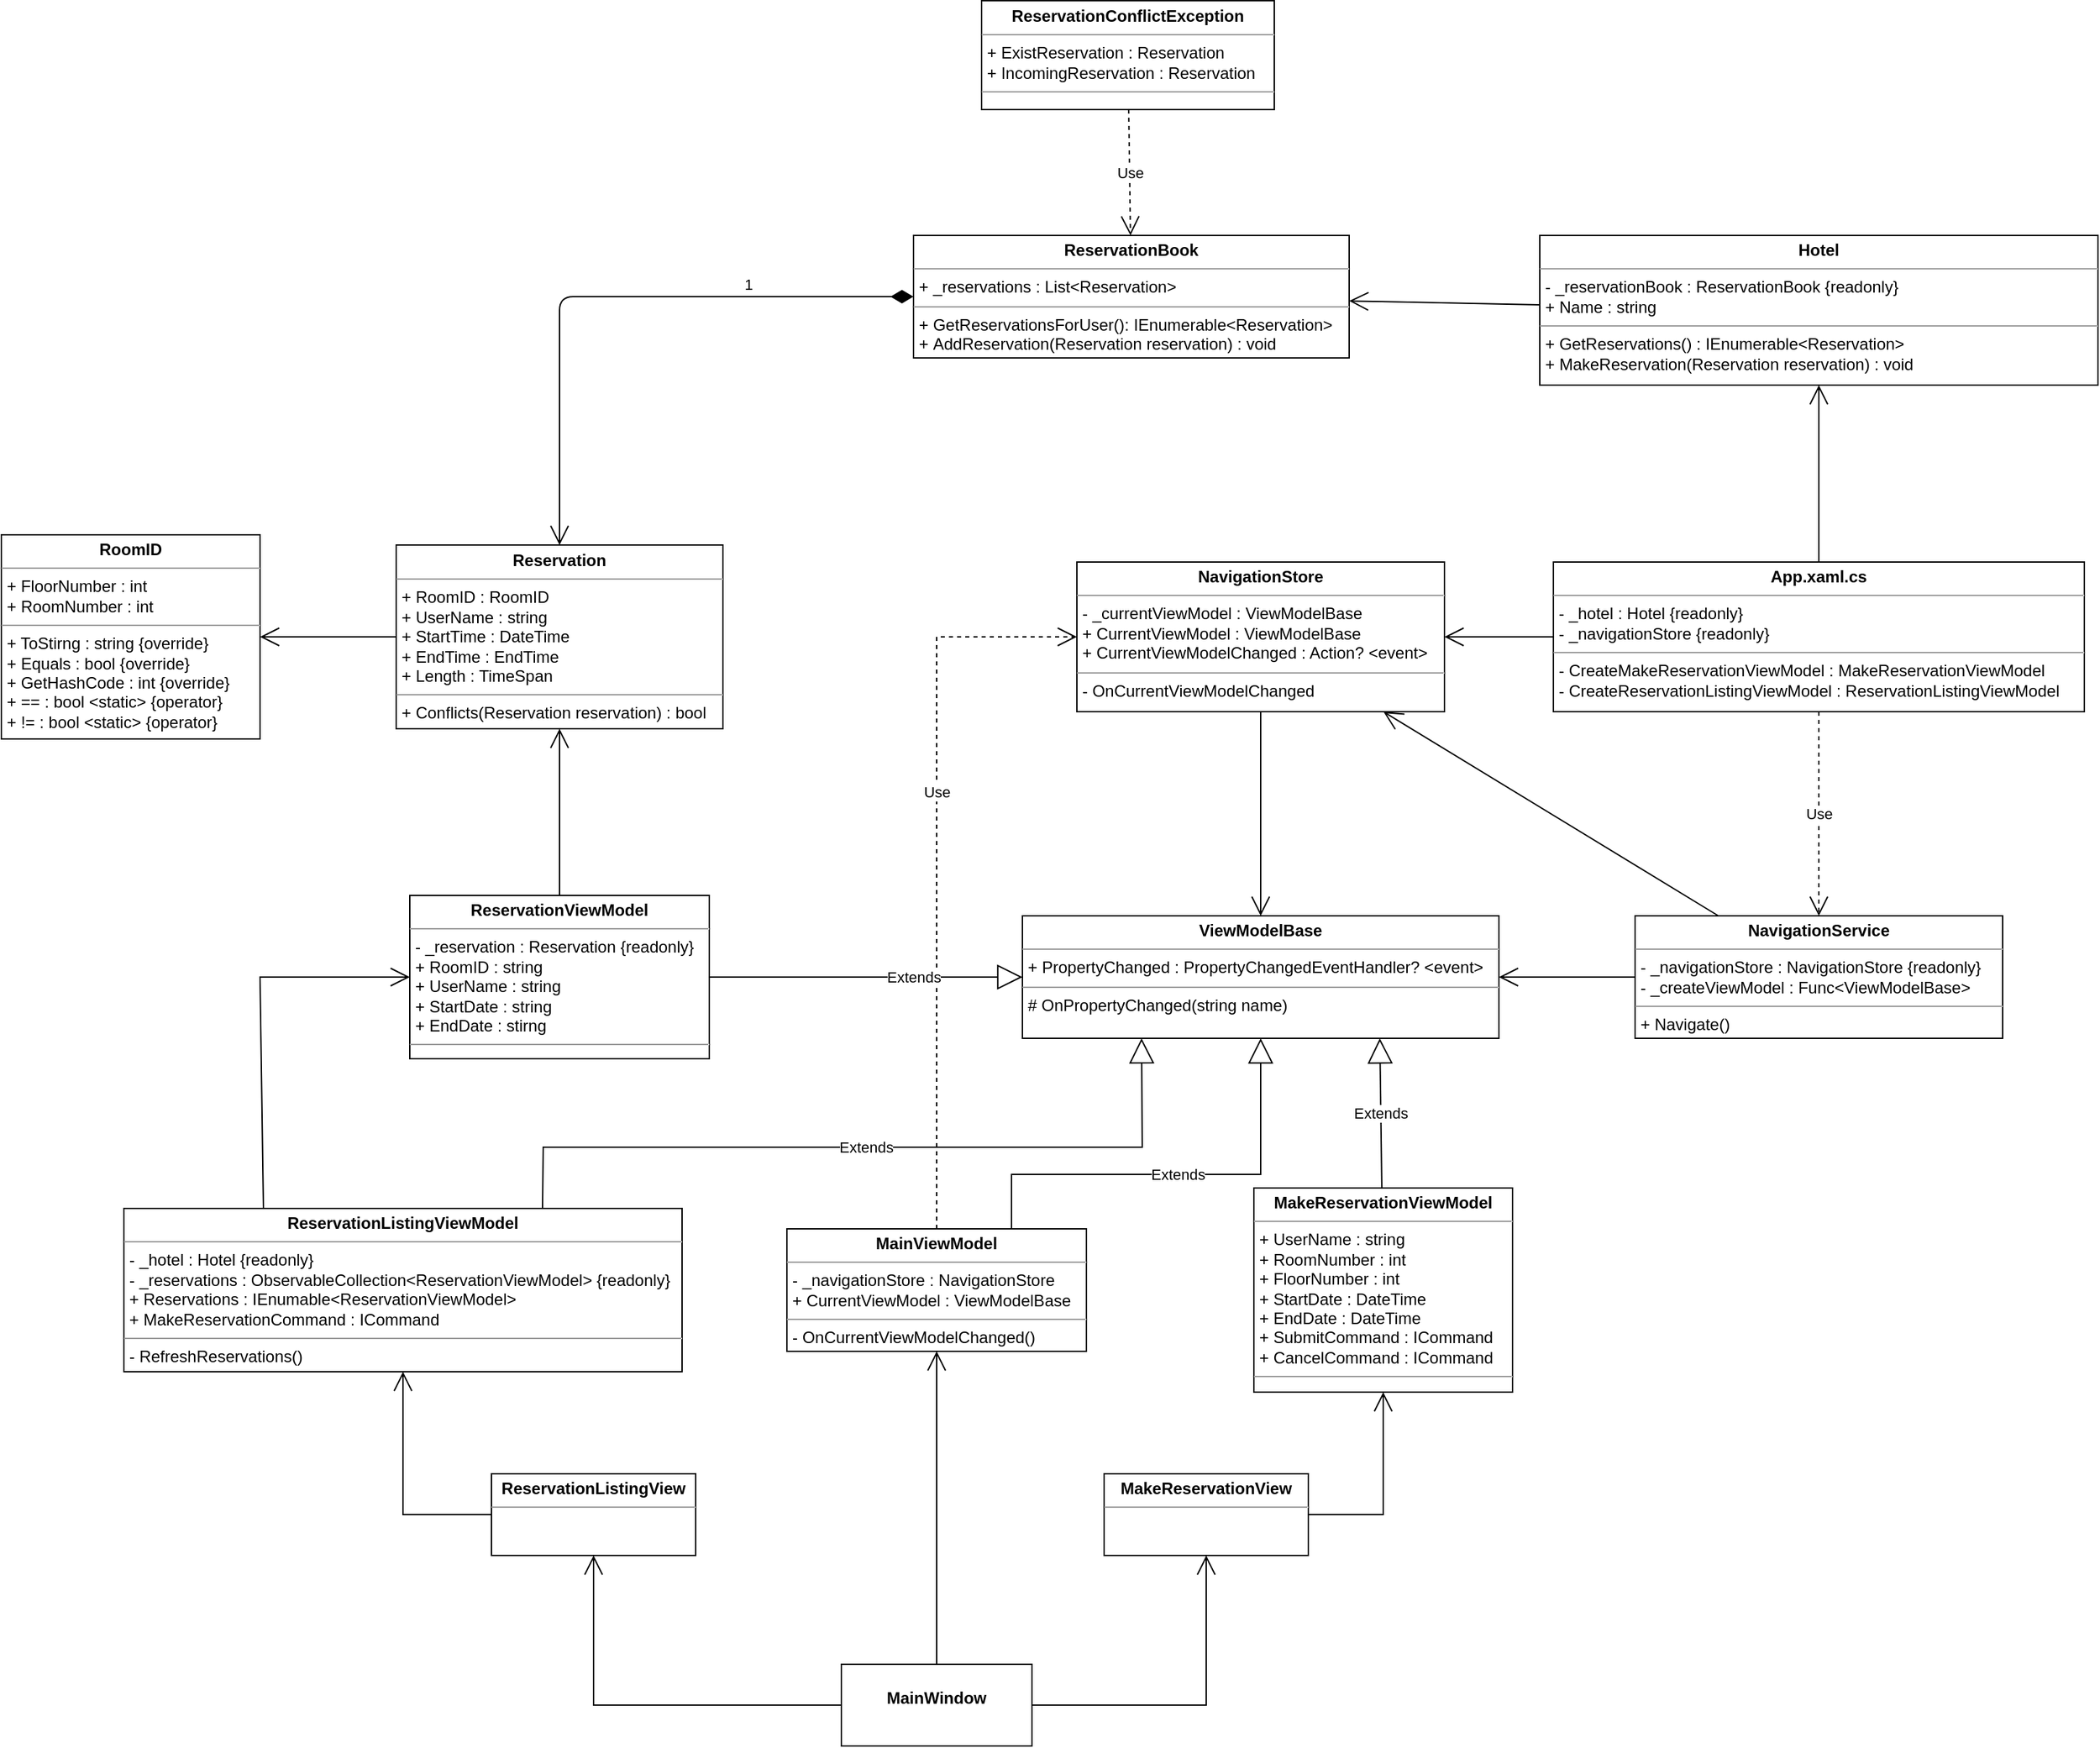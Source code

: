 <mxfile version="16.6.2" type="github">
  <diagram id="sOSbBrS7TzUkVfi462fL" name="Page-1">
    <mxGraphModel dx="3076" dy="834" grid="1" gridSize="10" guides="1" tooltips="1" connect="1" arrows="1" fold="1" page="1" pageScale="1" pageWidth="827" pageHeight="1169" math="0" shadow="0">
      <root>
        <mxCell id="0" />
        <mxCell id="1" parent="0" />
        <mxCell id="KVX-xqFQKd0io17M2iUF-1" value="&lt;p style=&quot;margin: 0px ; margin-top: 4px ; text-align: center&quot;&gt;&lt;b&gt;Hotel&lt;/b&gt;&lt;/p&gt;&lt;hr size=&quot;1&quot;&gt;&lt;p style=&quot;margin: 0px ; margin-left: 4px&quot;&gt;- _reservationBook : ReservationBook {readonly}&lt;/p&gt;&lt;p style=&quot;margin: 0px ; margin-left: 4px&quot;&gt;+ Name : string&lt;/p&gt;&lt;hr size=&quot;1&quot;&gt;&lt;p style=&quot;margin: 0px ; margin-left: 4px&quot;&gt;+ GetReservations() : IEnumerable&amp;lt;Reservation&amp;gt;&lt;/p&gt;&lt;p style=&quot;margin: 0px ; margin-left: 4px&quot;&gt;+ MakeReservation(Reservation reservation) : void&lt;/p&gt;" style="verticalAlign=top;align=left;overflow=fill;fontSize=12;fontFamily=Helvetica;html=1;" parent="1" vertex="1">
          <mxGeometry x="30" y="210" width="410" height="110" as="geometry" />
        </mxCell>
        <mxCell id="KVX-xqFQKd0io17M2iUF-2" value="&lt;p style=&quot;margin: 0px ; margin-top: 4px ; text-align: center&quot;&gt;&lt;b&gt;ReservationBook&lt;/b&gt;&lt;br&gt;&lt;/p&gt;&lt;hr size=&quot;1&quot;&gt;&lt;p style=&quot;margin: 0px ; margin-left: 4px&quot;&gt;+ _reservations : List&amp;lt;Reservation&amp;gt;&lt;/p&gt;&lt;hr size=&quot;1&quot;&gt;&lt;p style=&quot;margin: 0px ; margin-left: 4px&quot;&gt;+ GetReservationsForUser(): IEnumerable&amp;lt;Reservation&amp;gt;&lt;/p&gt;&lt;p style=&quot;margin: 0px ; margin-left: 4px&quot;&gt;+&amp;nbsp;AddReservation(Reservation reservation) : void&lt;/p&gt;" style="verticalAlign=top;align=left;overflow=fill;fontSize=12;fontFamily=Helvetica;html=1;" parent="1" vertex="1">
          <mxGeometry x="-430" y="210" width="320" height="90" as="geometry" />
        </mxCell>
        <mxCell id="KVX-xqFQKd0io17M2iUF-3" value="&lt;p style=&quot;margin: 0px ; margin-top: 4px ; text-align: center&quot;&gt;&lt;b&gt;RoomID&lt;/b&gt;&lt;/p&gt;&lt;hr size=&quot;1&quot;&gt;&lt;p style=&quot;margin: 0px ; margin-left: 4px&quot;&gt;+ FloorNumber : int&lt;/p&gt;&lt;p style=&quot;margin: 0px ; margin-left: 4px&quot;&gt;+ RoomNumber : int&lt;/p&gt;&lt;hr size=&quot;1&quot;&gt;&lt;p style=&quot;margin: 0px ; margin-left: 4px&quot;&gt;+ ToStirng : string {override}&lt;/p&gt;&lt;p style=&quot;margin: 0px ; margin-left: 4px&quot;&gt;+ Equals : bool {override}&lt;/p&gt;&lt;p style=&quot;margin: 0px ; margin-left: 4px&quot;&gt;+ GetHashCode : int {override}&lt;/p&gt;&lt;p style=&quot;margin: 0px ; margin-left: 4px&quot;&gt;+ == : bool &amp;lt;static&amp;gt; {operator}&lt;/p&gt;&lt;p style=&quot;margin: 0px ; margin-left: 4px&quot;&gt;+ != : bool &amp;lt;static&amp;gt; {operator}&lt;/p&gt;" style="verticalAlign=top;align=left;overflow=fill;fontSize=12;fontFamily=Helvetica;html=1;" parent="1" vertex="1">
          <mxGeometry x="-1100" y="430" width="190" height="150" as="geometry" />
        </mxCell>
        <mxCell id="KVX-xqFQKd0io17M2iUF-4" value="&lt;p style=&quot;margin: 0px ; margin-top: 4px ; text-align: center&quot;&gt;&lt;b&gt;Reservation&lt;/b&gt;&lt;/p&gt;&lt;hr size=&quot;1&quot;&gt;&lt;p style=&quot;margin: 0px ; margin-left: 4px&quot;&gt;+ RoomID : RoomID&lt;/p&gt;&lt;p style=&quot;margin: 0px ; margin-left: 4px&quot;&gt;+ UserName : string&lt;/p&gt;&lt;p style=&quot;margin: 0px ; margin-left: 4px&quot;&gt;+ StartTime : DateTime&lt;/p&gt;&lt;p style=&quot;margin: 0px ; margin-left: 4px&quot;&gt;+ EndTime : EndTime&lt;/p&gt;&lt;p style=&quot;margin: 0px ; margin-left: 4px&quot;&gt;+ Length : TimeSpan&lt;/p&gt;&lt;hr size=&quot;1&quot;&gt;&lt;p style=&quot;margin: 0px ; margin-left: 4px&quot;&gt;+ Conflicts(Reservation reservation) : bool&lt;/p&gt;" style="verticalAlign=top;align=left;overflow=fill;fontSize=12;fontFamily=Helvetica;html=1;" parent="1" vertex="1">
          <mxGeometry x="-810" y="437.5" width="240" height="135" as="geometry" />
        </mxCell>
        <mxCell id="KVX-xqFQKd0io17M2iUF-5" value="&lt;p style=&quot;margin: 0px ; margin-top: 4px ; text-align: center&quot;&gt;&lt;b&gt;ReservationConflictException&lt;/b&gt;&lt;/p&gt;&lt;hr size=&quot;1&quot;&gt;&lt;p style=&quot;margin: 0px ; margin-left: 4px&quot;&gt;+ ExistReservation : Reservation&lt;/p&gt;&lt;p style=&quot;margin: 0px ; margin-left: 4px&quot;&gt;+ IncomingReservation : Reservation&lt;/p&gt;&lt;hr size=&quot;1&quot;&gt;&lt;p style=&quot;margin: 0px ; margin-left: 4px&quot;&gt;&lt;br&gt;&lt;/p&gt;" style="verticalAlign=top;align=left;overflow=fill;fontSize=12;fontFamily=Helvetica;html=1;" parent="1" vertex="1">
          <mxGeometry x="-380" y="37.5" width="215" height="80" as="geometry" />
        </mxCell>
        <mxCell id="KVX-xqFQKd0io17M2iUF-18" value="Use" style="endArrow=open;endSize=12;dashed=1;html=1;" parent="1" source="KVX-xqFQKd0io17M2iUF-5" target="KVX-xqFQKd0io17M2iUF-2" edge="1">
          <mxGeometry width="160" relative="1" as="geometry">
            <mxPoint x="-240" y="280" as="sourcePoint" />
            <mxPoint x="-80" y="280" as="targetPoint" />
          </mxGeometry>
        </mxCell>
        <mxCell id="KVX-xqFQKd0io17M2iUF-22" value="1" style="endArrow=open;html=1;endSize=12;startArrow=diamondThin;startSize=14;startFill=1;edgeStyle=orthogonalEdgeStyle;align=left;verticalAlign=bottom;" parent="1" source="KVX-xqFQKd0io17M2iUF-2" target="KVX-xqFQKd0io17M2iUF-4" edge="1">
          <mxGeometry x="-0.429" relative="1" as="geometry">
            <mxPoint x="-540" y="280" as="sourcePoint" />
            <mxPoint x="-380" y="280" as="targetPoint" />
            <mxPoint as="offset" />
          </mxGeometry>
        </mxCell>
        <mxCell id="n4prjoQtgPTEG673dQ9--1" value="&lt;p style=&quot;margin: 0px ; margin-top: 4px ; text-align: center&quot;&gt;&lt;b&gt;App.xaml.cs&lt;/b&gt;&lt;/p&gt;&lt;hr size=&quot;1&quot;&gt;&lt;p style=&quot;margin: 0px ; margin-left: 4px&quot;&gt;- _hotel : Hotel {readonly}&lt;/p&gt;&lt;p style=&quot;margin: 0px ; margin-left: 4px&quot;&gt;- _navigationStore {readonly}&lt;/p&gt;&lt;hr size=&quot;1&quot;&gt;&lt;p style=&quot;margin: 0px ; margin-left: 4px&quot;&gt;- CreateMakeReservationViewModel : MakeReservationViewModel&lt;/p&gt;&lt;p style=&quot;margin: 0px ; margin-left: 4px&quot;&gt;- CreateReservationListingViewModel : ReservationListingViewModel&lt;/p&gt;" style="verticalAlign=top;align=left;overflow=fill;fontSize=12;fontFamily=Helvetica;html=1;" vertex="1" parent="1">
          <mxGeometry x="40" y="450" width="390" height="110" as="geometry" />
        </mxCell>
        <mxCell id="n4prjoQtgPTEG673dQ9--2" value="" style="endArrow=open;endFill=1;endSize=12;html=1;rounded=0;" edge="1" parent="1" source="n4prjoQtgPTEG673dQ9--1" target="KVX-xqFQKd0io17M2iUF-1">
          <mxGeometry width="160" relative="1" as="geometry">
            <mxPoint x="470" y="320" as="sourcePoint" />
            <mxPoint x="630" y="320" as="targetPoint" />
          </mxGeometry>
        </mxCell>
        <mxCell id="n4prjoQtgPTEG673dQ9--3" value="&lt;p style=&quot;margin: 0px ; margin-top: 4px ; text-align: center&quot;&gt;&lt;b&gt;NavigationStore&lt;/b&gt;&lt;/p&gt;&lt;hr size=&quot;1&quot;&gt;&lt;p style=&quot;margin: 0px ; margin-left: 4px&quot;&gt;- _currentViewModel : ViewModelBase&lt;/p&gt;&lt;p style=&quot;margin: 0px ; margin-left: 4px&quot;&gt;+ CurrentViewModel : ViewModelBase&lt;/p&gt;&lt;p style=&quot;margin: 0px ; margin-left: 4px&quot;&gt;+ CurrentViewModelChanged : Action? &amp;lt;event&amp;gt;&lt;/p&gt;&lt;hr size=&quot;1&quot;&gt;&lt;p style=&quot;margin: 0px ; margin-left: 4px&quot;&gt;- OnCurrentViewModelChanged&lt;/p&gt;" style="verticalAlign=top;align=left;overflow=fill;fontSize=12;fontFamily=Helvetica;html=1;" vertex="1" parent="1">
          <mxGeometry x="-310" y="450" width="270" height="110" as="geometry" />
        </mxCell>
        <mxCell id="n4prjoQtgPTEG673dQ9--4" value="" style="endArrow=open;endFill=1;endSize=12;html=1;rounded=0;" edge="1" parent="1" source="n4prjoQtgPTEG673dQ9--1" target="n4prjoQtgPTEG673dQ9--3">
          <mxGeometry width="160" relative="1" as="geometry">
            <mxPoint x="470" y="520" as="sourcePoint" />
            <mxPoint x="630" y="520" as="targetPoint" />
          </mxGeometry>
        </mxCell>
        <mxCell id="n4prjoQtgPTEG673dQ9--6" value="" style="endArrow=open;endFill=1;endSize=12;html=1;rounded=0;" edge="1" parent="1" source="n4prjoQtgPTEG673dQ9--3" target="n4prjoQtgPTEG673dQ9--5">
          <mxGeometry width="160" relative="1" as="geometry">
            <mxPoint x="470" y="520" as="sourcePoint" />
            <mxPoint x="630" y="520" as="targetPoint" />
          </mxGeometry>
        </mxCell>
        <mxCell id="n4prjoQtgPTEG673dQ9--7" value="" style="endArrow=open;endFill=1;endSize=12;html=1;rounded=0;" edge="1" parent="1" source="KVX-xqFQKd0io17M2iUF-1" target="KVX-xqFQKd0io17M2iUF-2">
          <mxGeometry width="160" relative="1" as="geometry">
            <mxPoint x="-380" y="180" as="sourcePoint" />
            <mxPoint x="-320" y="320" as="targetPoint" />
          </mxGeometry>
        </mxCell>
        <mxCell id="n4prjoQtgPTEG673dQ9--8" value="" style="endArrow=open;endFill=1;endSize=12;html=1;rounded=0;" edge="1" parent="1" source="KVX-xqFQKd0io17M2iUF-4" target="KVX-xqFQKd0io17M2iUF-3">
          <mxGeometry width="160" relative="1" as="geometry">
            <mxPoint x="-480" y="320" as="sourcePoint" />
            <mxPoint x="-320" y="320" as="targetPoint" />
          </mxGeometry>
        </mxCell>
        <mxCell id="n4prjoQtgPTEG673dQ9--9" value="&lt;p style=&quot;margin: 0px ; margin-top: 4px ; text-align: center&quot;&gt;&lt;b&gt;NavigationService&lt;/b&gt;&lt;/p&gt;&lt;hr size=&quot;1&quot;&gt;&lt;p style=&quot;margin: 0px ; margin-left: 4px&quot;&gt;- _navigationStore : NavigationStore {readonly}&lt;/p&gt;&lt;p style=&quot;margin: 0px ; margin-left: 4px&quot;&gt;- _createViewModel : Func&amp;lt;ViewModelBase&amp;gt;&lt;/p&gt;&lt;hr size=&quot;1&quot;&gt;&lt;p style=&quot;margin: 0px ; margin-left: 4px&quot;&gt;+ Navigate()&lt;/p&gt;" style="verticalAlign=top;align=left;overflow=fill;fontSize=12;fontFamily=Helvetica;html=1;" vertex="1" parent="1">
          <mxGeometry x="100" y="710" width="270" height="90" as="geometry" />
        </mxCell>
        <mxCell id="n4prjoQtgPTEG673dQ9--11" value="" style="endArrow=open;endFill=1;endSize=12;html=1;rounded=0;" edge="1" parent="1" source="n4prjoQtgPTEG673dQ9--9" target="n4prjoQtgPTEG673dQ9--3">
          <mxGeometry width="160" relative="1" as="geometry">
            <mxPoint x="470" y="720" as="sourcePoint" />
            <mxPoint x="630" y="720" as="targetPoint" />
          </mxGeometry>
        </mxCell>
        <mxCell id="n4prjoQtgPTEG673dQ9--12" value="Use" style="endArrow=open;endSize=12;dashed=1;html=1;rounded=0;" edge="1" parent="1" source="n4prjoQtgPTEG673dQ9--1" target="n4prjoQtgPTEG673dQ9--9">
          <mxGeometry width="160" relative="1" as="geometry">
            <mxPoint x="470" y="720" as="sourcePoint" />
            <mxPoint x="630" y="720" as="targetPoint" />
          </mxGeometry>
        </mxCell>
        <mxCell id="n4prjoQtgPTEG673dQ9--13" value="" style="endArrow=open;endFill=1;endSize=12;html=1;rounded=0;" edge="1" parent="1" source="n4prjoQtgPTEG673dQ9--9" target="n4prjoQtgPTEG673dQ9--5">
          <mxGeometry width="160" relative="1" as="geometry">
            <mxPoint x="470" y="720" as="sourcePoint" />
            <mxPoint x="630" y="720" as="targetPoint" />
          </mxGeometry>
        </mxCell>
        <mxCell id="n4prjoQtgPTEG673dQ9--16" value="&lt;p style=&quot;margin: 0px ; margin-top: 4px ; text-align: center&quot;&gt;&lt;b&gt;ReservationListingView&lt;/b&gt;&lt;/p&gt;&lt;hr size=&quot;1&quot;&gt;&lt;div style=&quot;height: 2px&quot;&gt;&lt;/div&gt;" style="verticalAlign=top;align=left;overflow=fill;fontSize=12;fontFamily=Helvetica;html=1;" vertex="1" parent="1">
          <mxGeometry x="-740" y="1120" width="150" height="60" as="geometry" />
        </mxCell>
        <mxCell id="n4prjoQtgPTEG673dQ9--17" value="&lt;p style=&quot;margin: 0px ; margin-top: 4px ; text-align: center&quot;&gt;&lt;br&gt;&lt;b&gt;MainWindow&lt;/b&gt;&lt;/p&gt;" style="verticalAlign=top;align=left;overflow=fill;fontSize=12;fontFamily=Helvetica;html=1;" vertex="1" parent="1">
          <mxGeometry x="-483" y="1260" width="140" height="60" as="geometry" />
        </mxCell>
        <mxCell id="n4prjoQtgPTEG673dQ9--18" value="" style="endArrow=open;endFill=1;endSize=12;html=1;rounded=0;exitX=0;exitY=0.5;exitDx=0;exitDy=0;" edge="1" parent="1" source="n4prjoQtgPTEG673dQ9--17" target="n4prjoQtgPTEG673dQ9--16">
          <mxGeometry width="160" relative="1" as="geometry">
            <mxPoint x="-350" y="1410" as="sourcePoint" />
            <mxPoint x="-190" y="1410" as="targetPoint" />
            <Array as="points">
              <mxPoint x="-665" y="1290" />
            </Array>
          </mxGeometry>
        </mxCell>
        <mxCell id="n4prjoQtgPTEG673dQ9--19" value="" style="endArrow=open;endFill=1;endSize=12;html=1;rounded=0;exitX=1;exitY=0.5;exitDx=0;exitDy=0;" edge="1" parent="1" source="n4prjoQtgPTEG673dQ9--17" target="n4prjoQtgPTEG673dQ9--21">
          <mxGeometry width="160" relative="1" as="geometry">
            <mxPoint x="-350" y="1410" as="sourcePoint" />
            <mxPoint x="-414" y="1190" as="targetPoint" />
            <Array as="points">
              <mxPoint x="-215" y="1290" />
            </Array>
          </mxGeometry>
        </mxCell>
        <mxCell id="n4prjoQtgPTEG673dQ9--20" value="&lt;p style=&quot;margin: 0px ; margin-top: 4px ; text-align: center&quot;&gt;&lt;b&gt;MainViewModel&lt;/b&gt;&lt;/p&gt;&lt;hr size=&quot;1&quot;&gt;&lt;p style=&quot;margin: 0px ; margin-left: 4px&quot;&gt;- _navigationStore : NavigationStore&lt;/p&gt;&lt;p style=&quot;margin: 0px ; margin-left: 4px&quot;&gt;+ CurrentViewModel : ViewModelBase&lt;/p&gt;&lt;hr size=&quot;1&quot;&gt;&lt;p style=&quot;margin: 0px ; margin-left: 4px&quot;&gt;- OnCurrentViewModelChanged()&lt;/p&gt;" style="verticalAlign=top;align=left;overflow=fill;fontSize=12;fontFamily=Helvetica;html=1;" vertex="1" parent="1">
          <mxGeometry x="-523" y="940" width="220" height="90" as="geometry" />
        </mxCell>
        <mxCell id="n4prjoQtgPTEG673dQ9--21" value="&lt;p style=&quot;margin: 0px ; margin-top: 4px ; text-align: center&quot;&gt;&lt;b&gt;MakeReservationView&lt;/b&gt;&lt;br&gt;&lt;/p&gt;&lt;hr size=&quot;1&quot;&gt;&lt;div style=&quot;height: 2px&quot;&gt;&lt;/div&gt;" style="verticalAlign=top;align=left;overflow=fill;fontSize=12;fontFamily=Helvetica;html=1;" vertex="1" parent="1">
          <mxGeometry x="-290" y="1120" width="150" height="60" as="geometry" />
        </mxCell>
        <mxCell id="n4prjoQtgPTEG673dQ9--22" value="Use" style="endArrow=open;endSize=12;dashed=1;html=1;rounded=0;" edge="1" parent="1" source="n4prjoQtgPTEG673dQ9--20" target="n4prjoQtgPTEG673dQ9--3">
          <mxGeometry x="0.196" width="160" relative="1" as="geometry">
            <mxPoint x="20" y="820" as="sourcePoint" />
            <mxPoint x="180" y="820" as="targetPoint" />
            <Array as="points">
              <mxPoint x="-413" y="505" />
            </Array>
            <mxPoint as="offset" />
          </mxGeometry>
        </mxCell>
        <mxCell id="n4prjoQtgPTEG673dQ9--5" value="&lt;p style=&quot;margin: 0px ; margin-top: 4px ; text-align: center&quot;&gt;&lt;b&gt;ViewModelBase&lt;/b&gt;&lt;/p&gt;&lt;hr size=&quot;1&quot;&gt;&lt;p style=&quot;margin: 0px ; margin-left: 4px&quot;&gt;+ PropertyChanged : PropertyChangedEventHandler? &amp;lt;event&amp;gt;&lt;/p&gt;&lt;hr size=&quot;1&quot;&gt;&lt;p style=&quot;margin: 0px ; margin-left: 4px&quot;&gt;# OnPropertyChanged(string name)&lt;/p&gt;" style="verticalAlign=top;align=left;overflow=fill;fontSize=12;fontFamily=Helvetica;html=1;" vertex="1" parent="1">
          <mxGeometry x="-350" y="710" width="350" height="90" as="geometry" />
        </mxCell>
        <mxCell id="n4prjoQtgPTEG673dQ9--24" value="" style="endArrow=open;endFill=1;endSize=12;html=1;rounded=0;" edge="1" parent="1" source="n4prjoQtgPTEG673dQ9--17" target="n4prjoQtgPTEG673dQ9--20">
          <mxGeometry width="160" relative="1" as="geometry">
            <mxPoint x="-150" y="920" as="sourcePoint" />
            <mxPoint x="10" y="920" as="targetPoint" />
          </mxGeometry>
        </mxCell>
        <mxCell id="n4prjoQtgPTEG673dQ9--25" value="&lt;p style=&quot;margin: 0px ; margin-top: 4px ; text-align: center&quot;&gt;&lt;b&gt;MakeReservationViewModel&lt;/b&gt;&lt;/p&gt;&lt;hr size=&quot;1&quot;&gt;&lt;p style=&quot;margin: 0px ; margin-left: 4px&quot;&gt;+ UserName : string&lt;/p&gt;&lt;p style=&quot;margin: 0px ; margin-left: 4px&quot;&gt;+ RoomNumber : int&lt;/p&gt;&lt;p style=&quot;margin: 0px ; margin-left: 4px&quot;&gt;+ FloorNumber : int&lt;/p&gt;&lt;p style=&quot;margin: 0px ; margin-left: 4px&quot;&gt;+ StartDate : DateTime&lt;/p&gt;&lt;p style=&quot;margin: 0px ; margin-left: 4px&quot;&gt;+ EndDate : DateTime&lt;/p&gt;&lt;p style=&quot;margin: 0px ; margin-left: 4px&quot;&gt;+ SubmitCommand : ICommand&lt;/p&gt;&lt;p style=&quot;margin: 0px ; margin-left: 4px&quot;&gt;+ CancelCommand : ICommand&lt;/p&gt;&lt;hr size=&quot;1&quot;&gt;&lt;p style=&quot;margin: 0px ; margin-left: 4px&quot;&gt;&lt;br&gt;&lt;/p&gt;" style="verticalAlign=top;align=left;overflow=fill;fontSize=12;fontFamily=Helvetica;html=1;" vertex="1" parent="1">
          <mxGeometry x="-180" y="910" width="190" height="150" as="geometry" />
        </mxCell>
        <mxCell id="n4prjoQtgPTEG673dQ9--26" value="" style="endArrow=open;endFill=1;endSize=12;html=1;rounded=0;exitX=1;exitY=0.5;exitDx=0;exitDy=0;" edge="1" parent="1" source="n4prjoQtgPTEG673dQ9--21" target="n4prjoQtgPTEG673dQ9--25">
          <mxGeometry width="160" relative="1" as="geometry">
            <mxPoint x="-150" y="920" as="sourcePoint" />
            <mxPoint x="10" y="920" as="targetPoint" />
            <Array as="points">
              <mxPoint x="-85" y="1150" />
            </Array>
          </mxGeometry>
        </mxCell>
        <mxCell id="n4prjoQtgPTEG673dQ9--27" value="Extends" style="endArrow=block;endSize=16;endFill=0;html=1;rounded=0;entryX=0.75;entryY=1;entryDx=0;entryDy=0;" edge="1" parent="1" source="n4prjoQtgPTEG673dQ9--25" target="n4prjoQtgPTEG673dQ9--5">
          <mxGeometry width="160" relative="1" as="geometry">
            <mxPoint x="-150" y="920" as="sourcePoint" />
            <mxPoint x="10" y="920" as="targetPoint" />
          </mxGeometry>
        </mxCell>
        <mxCell id="n4prjoQtgPTEG673dQ9--28" value="&lt;p style=&quot;margin: 0px ; margin-top: 4px ; text-align: center&quot;&gt;&lt;b&gt;ReservationListingViewModel&lt;/b&gt;&lt;/p&gt;&lt;hr size=&quot;1&quot;&gt;&lt;p style=&quot;margin: 0px ; margin-left: 4px&quot;&gt;- _hotel : Hotel {readonly}&lt;/p&gt;&lt;p style=&quot;margin: 0px ; margin-left: 4px&quot;&gt;- _reservations : ObservableCollection&amp;lt;ReservationViewModel&amp;gt; {readonly}&lt;/p&gt;&lt;p style=&quot;margin: 0px ; margin-left: 4px&quot;&gt;+ Reservations : IEnumable&amp;lt;ReservationViewModel&amp;gt;&lt;/p&gt;&lt;p style=&quot;margin: 0px ; margin-left: 4px&quot;&gt;+ MakeReservationCommand : ICommand&lt;/p&gt;&lt;hr size=&quot;1&quot;&gt;&lt;p style=&quot;margin: 0px ; margin-left: 4px&quot;&gt;- RefreshReservations()&lt;/p&gt;" style="verticalAlign=top;align=left;overflow=fill;fontSize=12;fontFamily=Helvetica;html=1;" vertex="1" parent="1">
          <mxGeometry x="-1010" y="925" width="410" height="120" as="geometry" />
        </mxCell>
        <mxCell id="n4prjoQtgPTEG673dQ9--29" value="" style="endArrow=open;endFill=1;endSize=12;html=1;rounded=0;exitX=0;exitY=0.5;exitDx=0;exitDy=0;" edge="1" parent="1" source="n4prjoQtgPTEG673dQ9--16" target="n4prjoQtgPTEG673dQ9--28">
          <mxGeometry width="160" relative="1" as="geometry">
            <mxPoint x="-150" y="1020" as="sourcePoint" />
            <mxPoint x="10" y="1020" as="targetPoint" />
            <Array as="points">
              <mxPoint x="-805" y="1150" />
            </Array>
          </mxGeometry>
        </mxCell>
        <mxCell id="n4prjoQtgPTEG673dQ9--31" value="&lt;p style=&quot;margin: 0px ; margin-top: 4px ; text-align: center&quot;&gt;&lt;b&gt;ReservationViewModel&lt;/b&gt;&lt;/p&gt;&lt;hr size=&quot;1&quot;&gt;&lt;p style=&quot;margin: 0px ; margin-left: 4px&quot;&gt;- _reservation : Reservation {readonly}&lt;/p&gt;&lt;p style=&quot;margin: 0px ; margin-left: 4px&quot;&gt;+ RoomID : string&lt;/p&gt;&lt;p style=&quot;margin: 0px ; margin-left: 4px&quot;&gt;+ UserName : string&lt;/p&gt;&lt;p style=&quot;margin: 0px ; margin-left: 4px&quot;&gt;+ StartDate : string&lt;/p&gt;&lt;p style=&quot;margin: 0px ; margin-left: 4px&quot;&gt;+ EndDate : stirng&lt;/p&gt;&lt;hr size=&quot;1&quot;&gt;&lt;p style=&quot;margin: 0px ; margin-left: 4px&quot;&gt;&lt;br&gt;&lt;/p&gt;" style="verticalAlign=top;align=left;overflow=fill;fontSize=12;fontFamily=Helvetica;html=1;" vertex="1" parent="1">
          <mxGeometry x="-800" y="695" width="220" height="120" as="geometry" />
        </mxCell>
        <mxCell id="n4prjoQtgPTEG673dQ9--32" value="" style="endArrow=open;endFill=1;endSize=12;html=1;rounded=0;" edge="1" parent="1" source="n4prjoQtgPTEG673dQ9--31" target="KVX-xqFQKd0io17M2iUF-4">
          <mxGeometry width="160" relative="1" as="geometry">
            <mxPoint x="-640" y="820" as="sourcePoint" />
            <mxPoint x="-480" y="820" as="targetPoint" />
          </mxGeometry>
        </mxCell>
        <mxCell id="n4prjoQtgPTEG673dQ9--33" value="Extends" style="endArrow=block;endSize=16;endFill=0;html=1;rounded=0;" edge="1" parent="1" source="n4prjoQtgPTEG673dQ9--31" target="n4prjoQtgPTEG673dQ9--5">
          <mxGeometry x="0.304" width="160" relative="1" as="geometry">
            <mxPoint x="-640" y="820" as="sourcePoint" />
            <mxPoint x="-480" y="820" as="targetPoint" />
            <mxPoint as="offset" />
          </mxGeometry>
        </mxCell>
        <mxCell id="n4prjoQtgPTEG673dQ9--34" value="" style="endArrow=open;endFill=1;endSize=12;html=1;rounded=0;entryX=0;entryY=0.5;entryDx=0;entryDy=0;exitX=0.25;exitY=0;exitDx=0;exitDy=0;" edge="1" parent="1" source="n4prjoQtgPTEG673dQ9--28" target="n4prjoQtgPTEG673dQ9--31">
          <mxGeometry width="160" relative="1" as="geometry">
            <mxPoint x="-620" y="820" as="sourcePoint" />
            <mxPoint x="-460" y="820" as="targetPoint" />
            <Array as="points">
              <mxPoint x="-910" y="755" />
            </Array>
          </mxGeometry>
        </mxCell>
        <mxCell id="n4prjoQtgPTEG673dQ9--36" value="Extends" style="endArrow=block;endSize=16;endFill=0;html=1;rounded=0;exitX=0.75;exitY=0;exitDx=0;exitDy=0;entryX=0.25;entryY=1;entryDx=0;entryDy=0;" edge="1" parent="1" source="n4prjoQtgPTEG673dQ9--28" target="n4prjoQtgPTEG673dQ9--5">
          <mxGeometry width="160" relative="1" as="geometry">
            <mxPoint x="-620" y="820" as="sourcePoint" />
            <mxPoint x="-460" y="820" as="targetPoint" />
            <Array as="points">
              <mxPoint x="-702" y="880" />
              <mxPoint x="-262" y="880" />
            </Array>
          </mxGeometry>
        </mxCell>
        <mxCell id="n4prjoQtgPTEG673dQ9--37" value="Extends" style="endArrow=block;endSize=16;endFill=0;html=1;rounded=0;exitX=0.75;exitY=0;exitDx=0;exitDy=0;entryX=0.5;entryY=1;entryDx=0;entryDy=0;" edge="1" parent="1" source="n4prjoQtgPTEG673dQ9--20" target="n4prjoQtgPTEG673dQ9--5">
          <mxGeometry width="160" relative="1" as="geometry">
            <mxPoint x="-620" y="820" as="sourcePoint" />
            <mxPoint x="-460" y="820" as="targetPoint" />
            <Array as="points">
              <mxPoint x="-358" y="900" />
              <mxPoint x="-175" y="900" />
            </Array>
          </mxGeometry>
        </mxCell>
      </root>
    </mxGraphModel>
  </diagram>
</mxfile>
